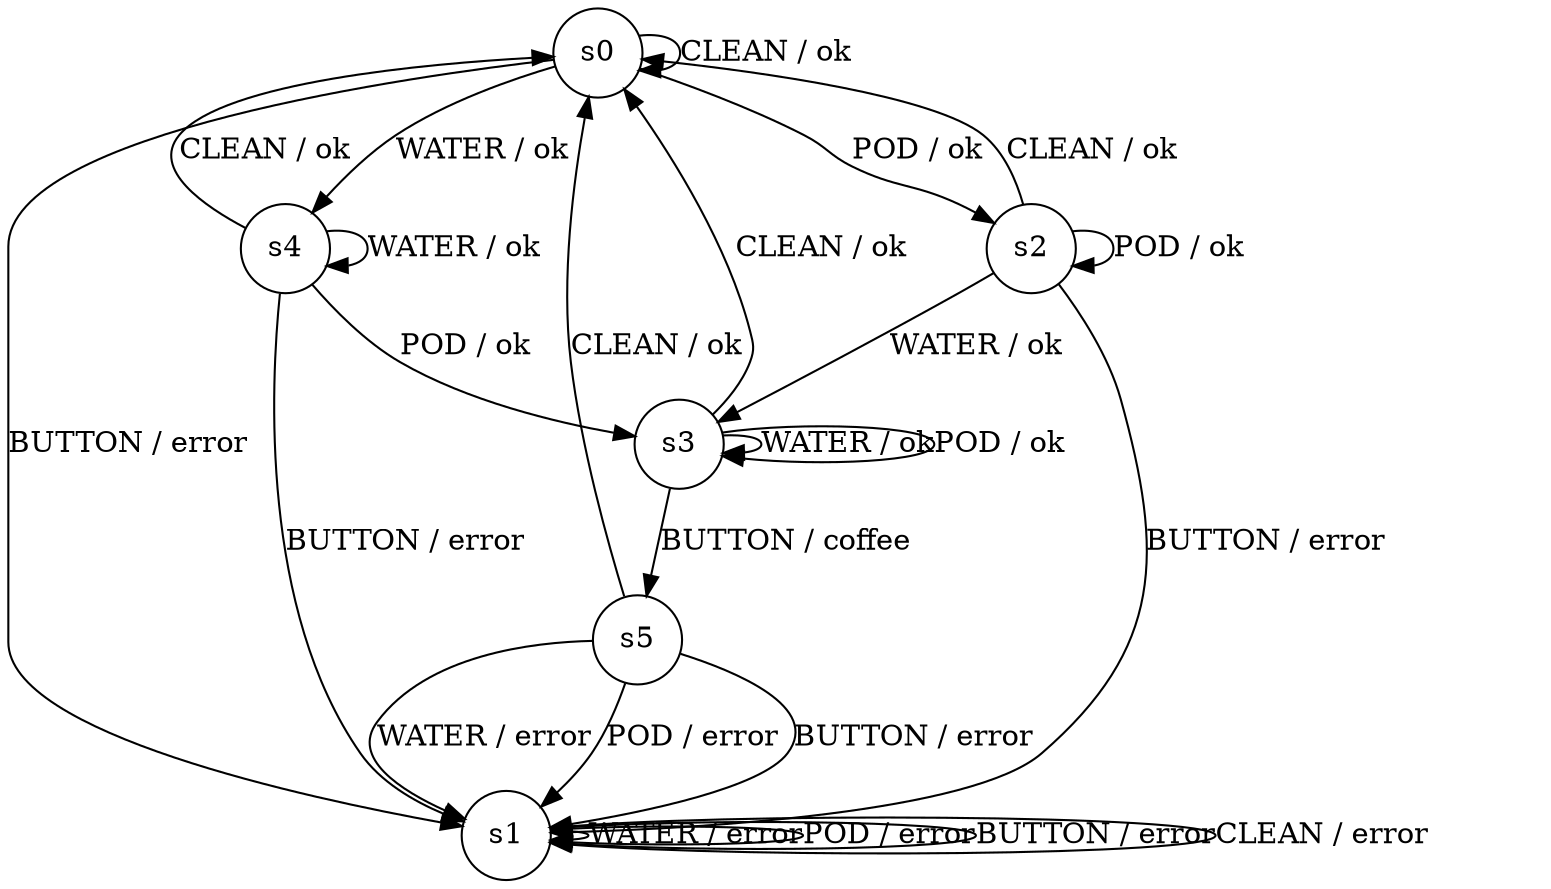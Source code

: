 digraph g {
    	s0 [shape="circle" label="s0"];
    	s1 [shape="circle" label="s1"];
    	s2 [shape="circle" label="s2"];
    	s3 [shape="circle" label="s3"];
    	s4 [shape="circle" label="s4"];
    	s5 [shape="circle" label="s5"];


    	s0 -> s4 [label="WATER / ok"];
    	s0 -> s2 [label="POD / ok"];
    	s0 -> s1 [label="BUTTON / error"];
    	s0 -> s0 [label="CLEAN / ok"];
    	s1 -> s1 [label="WATER / error"];
    	s1 -> s1 [label="POD / error"];
    	s1 -> s1 [label="BUTTON / error"];
    	s1 -> s1 [label="CLEAN / error"];
    	s2 -> s3 [label="WATER / ok"];
    	s2 -> s2 [label="POD / ok"];
    	s2 -> s1 [label="BUTTON / error"];
    	s2 -> s0 [label="CLEAN / ok"];
    	s3 -> s3 [label="WATER / ok"];
    	s3 -> s3 [label="POD / ok"];
    	s3 -> s5 [label="BUTTON / coffee"];
    	s3 -> s0 [label="CLEAN / ok"];
    	s4 -> s4 [label="WATER / ok"];
    	s4 -> s3 [label="POD / ok"];
    	s4 -> s1 [label="BUTTON / error"];
    	s4 -> s0 [label="CLEAN / ok"];
    	s5 -> s1 [label="WATER / error"];
    	s5 -> s1 [label="POD / error"];
    	s5 -> s1 [label="BUTTON / error"];
    	s5 -> s0 [label="CLEAN / ok"];

    }
